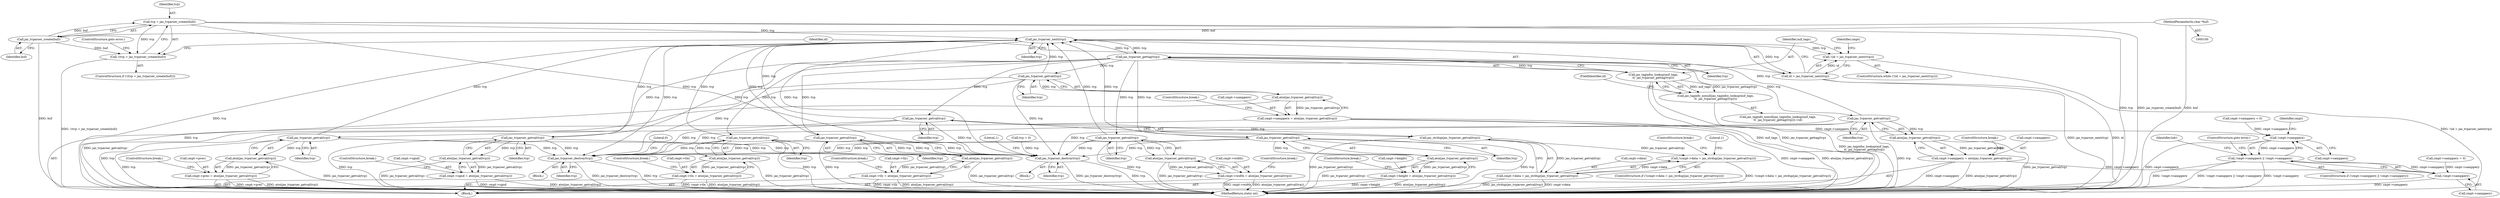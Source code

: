 digraph "0_jasper_df5d2867e8004e51e18b89865bc4aa69229227b3@API" {
"1000168" [label="(Call,tvp = jas_tvparser_create(buf))"];
"1000170" [label="(Call,jas_tvparser_create(buf))"];
"1000102" [label="(MethodParameterIn,char *buf)"];
"1000167" [label="(Call,!(tvp = jas_tvparser_create(buf)))"];
"1000178" [label="(Call,jas_tvparser_next(tvp))"];
"1000175" [label="(Call,!(id = jas_tvparser_next(tvp)))"];
"1000176" [label="(Call,id = jas_tvparser_next(tvp))"];
"1000186" [label="(Call,jas_tvparser_gettag(tvp))"];
"1000184" [label="(Call,jas_taginfos_lookup(mif_tags,\n\t\t  jas_tvparser_gettag(tvp)))"];
"1000183" [label="(Call,jas_taginfo_nonull(jas_taginfos_lookup(mif_tags,\n\t\t  jas_tvparser_gettag(tvp))))"];
"1000196" [label="(Call,jas_tvparser_getval(tvp))"];
"1000195" [label="(Call,atoi(jas_tvparser_getval(tvp)))"];
"1000191" [label="(Call,cmpt->tlx = atoi(jas_tvparser_getval(tvp)))"];
"1000298" [label="(Call,jas_tvparser_destroy(tvp))"];
"1000311" [label="(Call,jas_tvparser_destroy(tvp))"];
"1000205" [label="(Call,jas_tvparser_getval(tvp))"];
"1000204" [label="(Call,atoi(jas_tvparser_getval(tvp)))"];
"1000200" [label="(Call,cmpt->tly = atoi(jas_tvparser_getval(tvp)))"];
"1000214" [label="(Call,jas_tvparser_getval(tvp))"];
"1000213" [label="(Call,atoi(jas_tvparser_getval(tvp)))"];
"1000209" [label="(Call,cmpt->width = atoi(jas_tvparser_getval(tvp)))"];
"1000223" [label="(Call,jas_tvparser_getval(tvp))"];
"1000222" [label="(Call,atoi(jas_tvparser_getval(tvp)))"];
"1000218" [label="(Call,cmpt->height = atoi(jas_tvparser_getval(tvp)))"];
"1000232" [label="(Call,jas_tvparser_getval(tvp))"];
"1000231" [label="(Call,atoi(jas_tvparser_getval(tvp)))"];
"1000227" [label="(Call,cmpt->sampperx = atoi(jas_tvparser_getval(tvp)))"];
"1000279" [label="(Call,!cmpt->sampperx)"];
"1000278" [label="(Call,!cmpt->sampperx || !cmpt->samppery)"];
"1000241" [label="(Call,jas_tvparser_getval(tvp))"];
"1000240" [label="(Call,atoi(jas_tvparser_getval(tvp)))"];
"1000236" [label="(Call,cmpt->samppery = atoi(jas_tvparser_getval(tvp)))"];
"1000283" [label="(Call,!cmpt->samppery)"];
"1000250" [label="(Call,jas_tvparser_getval(tvp))"];
"1000249" [label="(Call,atoi(jas_tvparser_getval(tvp)))"];
"1000245" [label="(Call,cmpt->prec = atoi(jas_tvparser_getval(tvp)))"];
"1000259" [label="(Call,jas_tvparser_getval(tvp))"];
"1000258" [label="(Call,atoi(jas_tvparser_getval(tvp)))"];
"1000254" [label="(Call,cmpt->sgnd = atoi(jas_tvparser_getval(tvp)))"];
"1000270" [label="(Call,jas_tvparser_getval(tvp))"];
"1000269" [label="(Call,jas_strdup(jas_tvparser_getval(tvp)))"];
"1000264" [label="(Call,!(cmpt->data = jas_strdup(jas_tvparser_getval(tvp))))"];
"1000265" [label="(Call,cmpt->data = jas_strdup(jas_tvparser_getval(tvp)))"];
"1000135" [label="(Call,cmpt->samppery = 0)"];
"1000219" [label="(Call,cmpt->height)"];
"1000263" [label="(ControlStructure,if (!(cmpt->data = jas_strdup(jas_tvparser_getval(tvp)))))"];
"1000249" [label="(Call,atoi(jas_tvparser_getval(tvp)))"];
"1000245" [label="(Call,cmpt->prec = atoi(jas_tvparser_getval(tvp)))"];
"1000191" [label="(Call,cmpt->tlx = atoi(jas_tvparser_getval(tvp)))"];
"1000250" [label="(Call,jas_tvparser_getval(tvp))"];
"1000213" [label="(Call,atoi(jas_tvparser_getval(tvp)))"];
"1000280" [label="(Call,cmpt->sampperx)"];
"1000176" [label="(Call,id = jas_tvparser_next(tvp))"];
"1000232" [label="(Call,jas_tvparser_getval(tvp))"];
"1000266" [label="(Call,cmpt->data)"];
"1000179" [label="(Identifier,tvp)"];
"1000192" [label="(Call,cmpt->tlx)"];
"1000291" [label="(Identifier,hdr)"];
"1000275" [label="(Literal,1)"];
"1000281" [label="(Identifier,cmpt)"];
"1000254" [label="(Call,cmpt->sgnd = atoi(jas_tvparser_getval(tvp)))"];
"1000196" [label="(Call,jas_tvparser_getval(tvp))"];
"1000312" [label="(Identifier,tvp)"];
"1000270" [label="(Call,jas_tvparser_getval(tvp))"];
"1000278" [label="(Call,!cmpt->sampperx || !cmpt->samppery)"];
"1000222" [label="(Call,atoi(jas_tvparser_getval(tvp)))"];
"1000186" [label="(Call,jas_tvparser_gettag(tvp))"];
"1000183" [label="(Call,jas_taginfo_nonull(jas_taginfos_lookup(mif_tags,\n\t\t  jas_tvparser_gettag(tvp))))"];
"1000228" [label="(Call,cmpt->sampperx)"];
"1000185" [label="(Identifier,mif_tags)"];
"1000166" [label="(ControlStructure,if (!(tvp = jas_tvparser_create(buf))))"];
"1000288" [label="(ControlStructure,goto error;)"];
"1000261" [label="(ControlStructure,break;)"];
"1000243" [label="(ControlStructure,break;)"];
"1000177" [label="(Identifier,id)"];
"1000277" [label="(ControlStructure,if (!cmpt->sampperx || !cmpt->samppery))"];
"1000170" [label="(Call,jas_tvparser_create(buf))"];
"1000236" [label="(Call,cmpt->samppery = atoi(jas_tvparser_getval(tvp)))"];
"1000283" [label="(Call,!cmpt->samppery)"];
"1000299" [label="(Identifier,tvp)"];
"1000167" [label="(Call,!(tvp = jas_tvparser_create(buf)))"];
"1000205" [label="(Call,jas_tvparser_getval(tvp))"];
"1000174" [label="(ControlStructure,while (!(id = jas_tvparser_next(tvp))))"];
"1000260" [label="(Identifier,tvp)"];
"1000184" [label="(Call,jas_taginfos_lookup(mif_tags,\n\t\t  jas_tvparser_gettag(tvp)))"];
"1000182" [label="(Call,jas_taginfo_nonull(jas_taginfos_lookup(mif_tags,\n\t\t  jas_tvparser_gettag(tvp)))->id)"];
"1000233" [label="(Identifier,tvp)"];
"1000284" [label="(Call,cmpt->samppery)"];
"1000259" [label="(Call,jas_tvparser_getval(tvp))"];
"1000207" [label="(ControlStructure,break;)"];
"1000237" [label="(Call,cmpt->samppery)"];
"1000298" [label="(Call,jas_tvparser_destroy(tvp))"];
"1000231" [label="(Call,atoi(jas_tvparser_getval(tvp)))"];
"1000251" [label="(Identifier,tvp)"];
"1000240" [label="(Call,atoi(jas_tvparser_getval(tvp)))"];
"1000224" [label="(Identifier,tvp)"];
"1000103" [label="(Block,)"];
"1000311" [label="(Call,jas_tvparser_destroy(tvp))"];
"1000187" [label="(Identifier,tvp)"];
"1000215" [label="(Identifier,tvp)"];
"1000225" [label="(ControlStructure,break;)"];
"1000201" [label="(Call,cmpt->tly)"];
"1000315" [label="(Literal,1)"];
"1000279" [label="(Call,!cmpt->sampperx)"];
"1000130" [label="(Call,cmpt->sampperx = 0)"];
"1000169" [label="(Identifier,tvp)"];
"1000189" [label="(Block,)"];
"1000209" [label="(Call,cmpt->width = atoi(jas_tvparser_getval(tvp)))"];
"1000168" [label="(Call,tvp = jas_tvparser_create(buf))"];
"1000188" [label="(FieldIdentifier,id)"];
"1000200" [label="(Call,cmpt->tly = atoi(jas_tvparser_getval(tvp)))"];
"1000264" [label="(Call,!(cmpt->data = jas_strdup(jas_tvparser_getval(tvp))))"];
"1000206" [label="(Identifier,tvp)"];
"1000310" [label="(Block,)"];
"1000110" [label="(Call,tvp = 0)"];
"1000195" [label="(Call,atoi(jas_tvparser_getval(tvp)))"];
"1000218" [label="(Call,cmpt->height = atoi(jas_tvparser_getval(tvp)))"];
"1000223" [label="(Call,jas_tvparser_getval(tvp))"];
"1000234" [label="(ControlStructure,break;)"];
"1000246" [label="(Call,cmpt->prec)"];
"1000198" [label="(ControlStructure,break;)"];
"1000197" [label="(Identifier,tvp)"];
"1000269" [label="(Call,jas_strdup(jas_tvparser_getval(tvp)))"];
"1000265" [label="(Call,cmpt->data = jas_strdup(jas_tvparser_getval(tvp)))"];
"1000175" [label="(Call,!(id = jas_tvparser_next(tvp)))"];
"1000271" [label="(Identifier,tvp)"];
"1000204" [label="(Call,atoi(jas_tvparser_getval(tvp)))"];
"1000214" [label="(Call,jas_tvparser_getval(tvp))"];
"1000216" [label="(ControlStructure,break;)"];
"1000242" [label="(Identifier,tvp)"];
"1000210" [label="(Call,cmpt->width)"];
"1000258" [label="(Call,atoi(jas_tvparser_getval(tvp)))"];
"1000102" [label="(MethodParameterIn,char *buf)"];
"1000178" [label="(Call,jas_tvparser_next(tvp))"];
"1000173" [label="(ControlStructure,goto error;)"];
"1000241" [label="(Call,jas_tvparser_getval(tvp))"];
"1000301" [label="(Literal,0)"];
"1000227" [label="(Call,cmpt->sampperx = atoi(jas_tvparser_getval(tvp)))"];
"1000316" [label="(MethodReturn,static int)"];
"1000285" [label="(Identifier,cmpt)"];
"1000252" [label="(ControlStructure,break;)"];
"1000276" [label="(ControlStructure,break;)"];
"1000171" [label="(Identifier,buf)"];
"1000255" [label="(Call,cmpt->sgnd)"];
"1000168" -> "1000167"  [label="AST: "];
"1000168" -> "1000170"  [label="CFG: "];
"1000169" -> "1000168"  [label="AST: "];
"1000170" -> "1000168"  [label="AST: "];
"1000167" -> "1000168"  [label="CFG: "];
"1000168" -> "1000316"  [label="DDG: tvp"];
"1000168" -> "1000316"  [label="DDG: jas_tvparser_create(buf)"];
"1000168" -> "1000167"  [label="DDG: tvp"];
"1000170" -> "1000168"  [label="DDG: buf"];
"1000168" -> "1000178"  [label="DDG: tvp"];
"1000168" -> "1000311"  [label="DDG: tvp"];
"1000170" -> "1000171"  [label="CFG: "];
"1000171" -> "1000170"  [label="AST: "];
"1000170" -> "1000316"  [label="DDG: buf"];
"1000170" -> "1000167"  [label="DDG: buf"];
"1000102" -> "1000170"  [label="DDG: buf"];
"1000102" -> "1000100"  [label="AST: "];
"1000102" -> "1000316"  [label="DDG: buf"];
"1000167" -> "1000166"  [label="AST: "];
"1000173" -> "1000167"  [label="CFG: "];
"1000177" -> "1000167"  [label="CFG: "];
"1000167" -> "1000316"  [label="DDG: !(tvp = jas_tvparser_create(buf))"];
"1000178" -> "1000176"  [label="AST: "];
"1000178" -> "1000179"  [label="CFG: "];
"1000179" -> "1000178"  [label="AST: "];
"1000176" -> "1000178"  [label="CFG: "];
"1000178" -> "1000316"  [label="DDG: tvp"];
"1000178" -> "1000175"  [label="DDG: tvp"];
"1000178" -> "1000176"  [label="DDG: tvp"];
"1000259" -> "1000178"  [label="DDG: tvp"];
"1000186" -> "1000178"  [label="DDG: tvp"];
"1000250" -> "1000178"  [label="DDG: tvp"];
"1000232" -> "1000178"  [label="DDG: tvp"];
"1000205" -> "1000178"  [label="DDG: tvp"];
"1000196" -> "1000178"  [label="DDG: tvp"];
"1000241" -> "1000178"  [label="DDG: tvp"];
"1000214" -> "1000178"  [label="DDG: tvp"];
"1000270" -> "1000178"  [label="DDG: tvp"];
"1000223" -> "1000178"  [label="DDG: tvp"];
"1000178" -> "1000186"  [label="DDG: tvp"];
"1000178" -> "1000298"  [label="DDG: tvp"];
"1000178" -> "1000311"  [label="DDG: tvp"];
"1000175" -> "1000174"  [label="AST: "];
"1000175" -> "1000176"  [label="CFG: "];
"1000176" -> "1000175"  [label="AST: "];
"1000185" -> "1000175"  [label="CFG: "];
"1000281" -> "1000175"  [label="CFG: "];
"1000175" -> "1000316"  [label="DDG: !(id = jas_tvparser_next(tvp))"];
"1000176" -> "1000175"  [label="DDG: id"];
"1000177" -> "1000176"  [label="AST: "];
"1000176" -> "1000316"  [label="DDG: jas_tvparser_next(tvp)"];
"1000176" -> "1000316"  [label="DDG: id"];
"1000186" -> "1000184"  [label="AST: "];
"1000186" -> "1000187"  [label="CFG: "];
"1000187" -> "1000186"  [label="AST: "];
"1000184" -> "1000186"  [label="CFG: "];
"1000186" -> "1000184"  [label="DDG: tvp"];
"1000186" -> "1000196"  [label="DDG: tvp"];
"1000186" -> "1000205"  [label="DDG: tvp"];
"1000186" -> "1000214"  [label="DDG: tvp"];
"1000186" -> "1000223"  [label="DDG: tvp"];
"1000186" -> "1000232"  [label="DDG: tvp"];
"1000186" -> "1000241"  [label="DDG: tvp"];
"1000186" -> "1000250"  [label="DDG: tvp"];
"1000186" -> "1000259"  [label="DDG: tvp"];
"1000186" -> "1000270"  [label="DDG: tvp"];
"1000184" -> "1000183"  [label="AST: "];
"1000185" -> "1000184"  [label="AST: "];
"1000183" -> "1000184"  [label="CFG: "];
"1000184" -> "1000316"  [label="DDG: mif_tags"];
"1000184" -> "1000316"  [label="DDG: jas_tvparser_gettag(tvp)"];
"1000184" -> "1000183"  [label="DDG: mif_tags"];
"1000184" -> "1000183"  [label="DDG: jas_tvparser_gettag(tvp)"];
"1000183" -> "1000182"  [label="AST: "];
"1000188" -> "1000183"  [label="CFG: "];
"1000183" -> "1000316"  [label="DDG: jas_taginfos_lookup(mif_tags,\n\t\t  jas_tvparser_gettag(tvp))"];
"1000196" -> "1000195"  [label="AST: "];
"1000196" -> "1000197"  [label="CFG: "];
"1000197" -> "1000196"  [label="AST: "];
"1000195" -> "1000196"  [label="CFG: "];
"1000196" -> "1000316"  [label="DDG: tvp"];
"1000196" -> "1000195"  [label="DDG: tvp"];
"1000196" -> "1000298"  [label="DDG: tvp"];
"1000196" -> "1000311"  [label="DDG: tvp"];
"1000195" -> "1000191"  [label="AST: "];
"1000191" -> "1000195"  [label="CFG: "];
"1000195" -> "1000316"  [label="DDG: jas_tvparser_getval(tvp)"];
"1000195" -> "1000191"  [label="DDG: jas_tvparser_getval(tvp)"];
"1000191" -> "1000189"  [label="AST: "];
"1000192" -> "1000191"  [label="AST: "];
"1000198" -> "1000191"  [label="CFG: "];
"1000191" -> "1000316"  [label="DDG: atoi(jas_tvparser_getval(tvp))"];
"1000191" -> "1000316"  [label="DDG: cmpt->tlx"];
"1000298" -> "1000103"  [label="AST: "];
"1000298" -> "1000299"  [label="CFG: "];
"1000299" -> "1000298"  [label="AST: "];
"1000301" -> "1000298"  [label="CFG: "];
"1000298" -> "1000316"  [label="DDG: jas_tvparser_destroy(tvp)"];
"1000298" -> "1000316"  [label="DDG: tvp"];
"1000259" -> "1000298"  [label="DDG: tvp"];
"1000250" -> "1000298"  [label="DDG: tvp"];
"1000232" -> "1000298"  [label="DDG: tvp"];
"1000205" -> "1000298"  [label="DDG: tvp"];
"1000241" -> "1000298"  [label="DDG: tvp"];
"1000214" -> "1000298"  [label="DDG: tvp"];
"1000270" -> "1000298"  [label="DDG: tvp"];
"1000223" -> "1000298"  [label="DDG: tvp"];
"1000311" -> "1000310"  [label="AST: "];
"1000311" -> "1000312"  [label="CFG: "];
"1000312" -> "1000311"  [label="AST: "];
"1000315" -> "1000311"  [label="CFG: "];
"1000311" -> "1000316"  [label="DDG: tvp"];
"1000311" -> "1000316"  [label="DDG: jas_tvparser_destroy(tvp)"];
"1000259" -> "1000311"  [label="DDG: tvp"];
"1000250" -> "1000311"  [label="DDG: tvp"];
"1000232" -> "1000311"  [label="DDG: tvp"];
"1000205" -> "1000311"  [label="DDG: tvp"];
"1000241" -> "1000311"  [label="DDG: tvp"];
"1000214" -> "1000311"  [label="DDG: tvp"];
"1000223" -> "1000311"  [label="DDG: tvp"];
"1000110" -> "1000311"  [label="DDG: tvp"];
"1000270" -> "1000311"  [label="DDG: tvp"];
"1000205" -> "1000204"  [label="AST: "];
"1000205" -> "1000206"  [label="CFG: "];
"1000206" -> "1000205"  [label="AST: "];
"1000204" -> "1000205"  [label="CFG: "];
"1000205" -> "1000316"  [label="DDG: tvp"];
"1000205" -> "1000204"  [label="DDG: tvp"];
"1000204" -> "1000200"  [label="AST: "];
"1000200" -> "1000204"  [label="CFG: "];
"1000204" -> "1000316"  [label="DDG: jas_tvparser_getval(tvp)"];
"1000204" -> "1000200"  [label="DDG: jas_tvparser_getval(tvp)"];
"1000200" -> "1000189"  [label="AST: "];
"1000201" -> "1000200"  [label="AST: "];
"1000207" -> "1000200"  [label="CFG: "];
"1000200" -> "1000316"  [label="DDG: cmpt->tly"];
"1000200" -> "1000316"  [label="DDG: atoi(jas_tvparser_getval(tvp))"];
"1000214" -> "1000213"  [label="AST: "];
"1000214" -> "1000215"  [label="CFG: "];
"1000215" -> "1000214"  [label="AST: "];
"1000213" -> "1000214"  [label="CFG: "];
"1000214" -> "1000316"  [label="DDG: tvp"];
"1000214" -> "1000213"  [label="DDG: tvp"];
"1000213" -> "1000209"  [label="AST: "];
"1000209" -> "1000213"  [label="CFG: "];
"1000213" -> "1000316"  [label="DDG: jas_tvparser_getval(tvp)"];
"1000213" -> "1000209"  [label="DDG: jas_tvparser_getval(tvp)"];
"1000209" -> "1000189"  [label="AST: "];
"1000210" -> "1000209"  [label="AST: "];
"1000216" -> "1000209"  [label="CFG: "];
"1000209" -> "1000316"  [label="DDG: cmpt->width"];
"1000209" -> "1000316"  [label="DDG: atoi(jas_tvparser_getval(tvp))"];
"1000223" -> "1000222"  [label="AST: "];
"1000223" -> "1000224"  [label="CFG: "];
"1000224" -> "1000223"  [label="AST: "];
"1000222" -> "1000223"  [label="CFG: "];
"1000223" -> "1000316"  [label="DDG: tvp"];
"1000223" -> "1000222"  [label="DDG: tvp"];
"1000222" -> "1000218"  [label="AST: "];
"1000218" -> "1000222"  [label="CFG: "];
"1000222" -> "1000316"  [label="DDG: jas_tvparser_getval(tvp)"];
"1000222" -> "1000218"  [label="DDG: jas_tvparser_getval(tvp)"];
"1000218" -> "1000189"  [label="AST: "];
"1000219" -> "1000218"  [label="AST: "];
"1000225" -> "1000218"  [label="CFG: "];
"1000218" -> "1000316"  [label="DDG: cmpt->height"];
"1000218" -> "1000316"  [label="DDG: atoi(jas_tvparser_getval(tvp))"];
"1000232" -> "1000231"  [label="AST: "];
"1000232" -> "1000233"  [label="CFG: "];
"1000233" -> "1000232"  [label="AST: "];
"1000231" -> "1000232"  [label="CFG: "];
"1000232" -> "1000316"  [label="DDG: tvp"];
"1000232" -> "1000231"  [label="DDG: tvp"];
"1000231" -> "1000227"  [label="AST: "];
"1000227" -> "1000231"  [label="CFG: "];
"1000231" -> "1000316"  [label="DDG: jas_tvparser_getval(tvp)"];
"1000231" -> "1000227"  [label="DDG: jas_tvparser_getval(tvp)"];
"1000227" -> "1000189"  [label="AST: "];
"1000228" -> "1000227"  [label="AST: "];
"1000234" -> "1000227"  [label="CFG: "];
"1000227" -> "1000316"  [label="DDG: cmpt->sampperx"];
"1000227" -> "1000316"  [label="DDG: atoi(jas_tvparser_getval(tvp))"];
"1000227" -> "1000279"  [label="DDG: cmpt->sampperx"];
"1000279" -> "1000278"  [label="AST: "];
"1000279" -> "1000280"  [label="CFG: "];
"1000280" -> "1000279"  [label="AST: "];
"1000285" -> "1000279"  [label="CFG: "];
"1000278" -> "1000279"  [label="CFG: "];
"1000279" -> "1000316"  [label="DDG: cmpt->sampperx"];
"1000279" -> "1000278"  [label="DDG: cmpt->sampperx"];
"1000130" -> "1000279"  [label="DDG: cmpt->sampperx"];
"1000278" -> "1000277"  [label="AST: "];
"1000278" -> "1000283"  [label="CFG: "];
"1000283" -> "1000278"  [label="AST: "];
"1000288" -> "1000278"  [label="CFG: "];
"1000291" -> "1000278"  [label="CFG: "];
"1000278" -> "1000316"  [label="DDG: !cmpt->sampperx || !cmpt->samppery"];
"1000278" -> "1000316"  [label="DDG: !cmpt->samppery"];
"1000278" -> "1000316"  [label="DDG: !cmpt->sampperx"];
"1000283" -> "1000278"  [label="DDG: cmpt->samppery"];
"1000241" -> "1000240"  [label="AST: "];
"1000241" -> "1000242"  [label="CFG: "];
"1000242" -> "1000241"  [label="AST: "];
"1000240" -> "1000241"  [label="CFG: "];
"1000241" -> "1000316"  [label="DDG: tvp"];
"1000241" -> "1000240"  [label="DDG: tvp"];
"1000240" -> "1000236"  [label="AST: "];
"1000236" -> "1000240"  [label="CFG: "];
"1000240" -> "1000316"  [label="DDG: jas_tvparser_getval(tvp)"];
"1000240" -> "1000236"  [label="DDG: jas_tvparser_getval(tvp)"];
"1000236" -> "1000189"  [label="AST: "];
"1000237" -> "1000236"  [label="AST: "];
"1000243" -> "1000236"  [label="CFG: "];
"1000236" -> "1000316"  [label="DDG: cmpt->samppery"];
"1000236" -> "1000316"  [label="DDG: atoi(jas_tvparser_getval(tvp))"];
"1000236" -> "1000283"  [label="DDG: cmpt->samppery"];
"1000283" -> "1000284"  [label="CFG: "];
"1000284" -> "1000283"  [label="AST: "];
"1000283" -> "1000316"  [label="DDG: cmpt->samppery"];
"1000135" -> "1000283"  [label="DDG: cmpt->samppery"];
"1000250" -> "1000249"  [label="AST: "];
"1000250" -> "1000251"  [label="CFG: "];
"1000251" -> "1000250"  [label="AST: "];
"1000249" -> "1000250"  [label="CFG: "];
"1000250" -> "1000316"  [label="DDG: tvp"];
"1000250" -> "1000249"  [label="DDG: tvp"];
"1000249" -> "1000245"  [label="AST: "];
"1000245" -> "1000249"  [label="CFG: "];
"1000249" -> "1000316"  [label="DDG: jas_tvparser_getval(tvp)"];
"1000249" -> "1000245"  [label="DDG: jas_tvparser_getval(tvp)"];
"1000245" -> "1000189"  [label="AST: "];
"1000246" -> "1000245"  [label="AST: "];
"1000252" -> "1000245"  [label="CFG: "];
"1000245" -> "1000316"  [label="DDG: cmpt->prec"];
"1000245" -> "1000316"  [label="DDG: atoi(jas_tvparser_getval(tvp))"];
"1000259" -> "1000258"  [label="AST: "];
"1000259" -> "1000260"  [label="CFG: "];
"1000260" -> "1000259"  [label="AST: "];
"1000258" -> "1000259"  [label="CFG: "];
"1000259" -> "1000316"  [label="DDG: tvp"];
"1000259" -> "1000258"  [label="DDG: tvp"];
"1000258" -> "1000254"  [label="AST: "];
"1000254" -> "1000258"  [label="CFG: "];
"1000258" -> "1000316"  [label="DDG: jas_tvparser_getval(tvp)"];
"1000258" -> "1000254"  [label="DDG: jas_tvparser_getval(tvp)"];
"1000254" -> "1000189"  [label="AST: "];
"1000255" -> "1000254"  [label="AST: "];
"1000261" -> "1000254"  [label="CFG: "];
"1000254" -> "1000316"  [label="DDG: cmpt->sgnd"];
"1000254" -> "1000316"  [label="DDG: atoi(jas_tvparser_getval(tvp))"];
"1000270" -> "1000269"  [label="AST: "];
"1000270" -> "1000271"  [label="CFG: "];
"1000271" -> "1000270"  [label="AST: "];
"1000269" -> "1000270"  [label="CFG: "];
"1000270" -> "1000316"  [label="DDG: tvp"];
"1000270" -> "1000269"  [label="DDG: tvp"];
"1000269" -> "1000265"  [label="AST: "];
"1000265" -> "1000269"  [label="CFG: "];
"1000269" -> "1000316"  [label="DDG: jas_tvparser_getval(tvp)"];
"1000269" -> "1000264"  [label="DDG: jas_tvparser_getval(tvp)"];
"1000269" -> "1000265"  [label="DDG: jas_tvparser_getval(tvp)"];
"1000264" -> "1000263"  [label="AST: "];
"1000264" -> "1000265"  [label="CFG: "];
"1000265" -> "1000264"  [label="AST: "];
"1000275" -> "1000264"  [label="CFG: "];
"1000276" -> "1000264"  [label="CFG: "];
"1000264" -> "1000316"  [label="DDG: !(cmpt->data = jas_strdup(jas_tvparser_getval(tvp)))"];
"1000265" -> "1000264"  [label="DDG: cmpt->data"];
"1000266" -> "1000265"  [label="AST: "];
"1000265" -> "1000316"  [label="DDG: cmpt->data"];
"1000265" -> "1000316"  [label="DDG: jas_strdup(jas_tvparser_getval(tvp))"];
}
